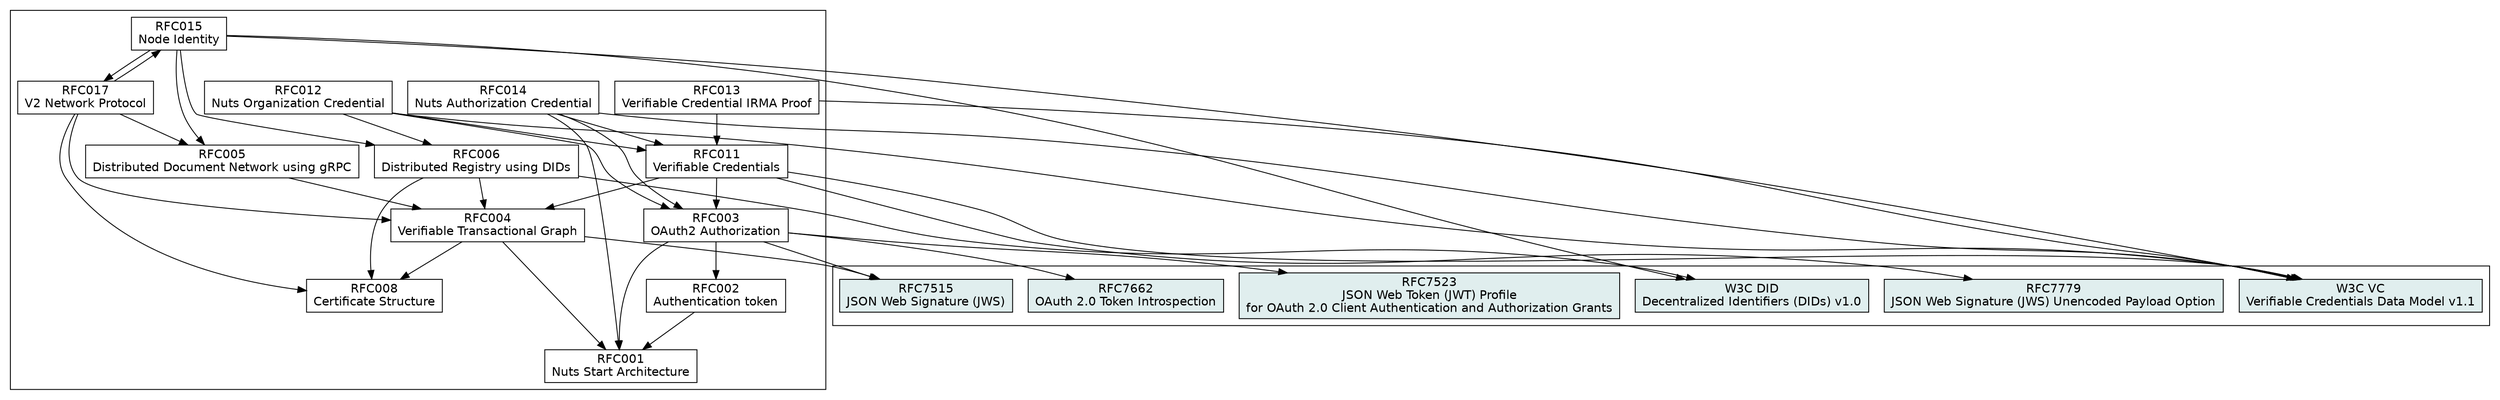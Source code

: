 digraph D {
    graph [fontname = "helvetica"];
    node [fontname = "helvetica",shape=box];
    edge [fontname = "helvetica"];
    root = RFC001;
    overlap = false;

    // Internal RFCs
    subgraph cluster_internal {
        RFC001 [label = "RFC001\nNuts Start Architecture",href = "rfc001-nuts-start-architecture"];
        RFC002 [label = "RFC002\nAuthentication token",href = "rfc002-authentication-token"];
        RFC003 [label = "RFC003\nOAuth2 Authorization",href = "rfc003-oauth2-authorization"];
        RFC004 [label = "RFC004\nVerifiable Transactional Graph",href = "rfc004-verifiable-transactional-graph"];
        RFC005 [label = "RFC005\nDistributed Document Network using gRPC",href = "rfc005-distributed-document-network-grpc"];
        RFC006 [label = "RFC006\nDistributed Registry using DIDs",href = "rfc006-distributed-registry"];
        RFC008 [label = "RFC008\nCertificate Structure",href = "rfc008-certificate-structure"];
        RFC011 [label = "RFC011\nVerifiable Credentials",href = "rfc011-verifiable-credential"];
        RFC012 [label = "RFC012\nNuts Organization Credential",href = "rfc012-nuts-organization-credential"];
        RFC013 [label = "RFC013\nVerifiable Credential IRMA Proof",href = "rfc013-vc-irma-proof"];
        RFC014 [label = "RFC014\nNuts Authorization Credential",href = "rfc014-authorization-credential"];
        RFC015 [label = "RFC015\nNode Identity",href = "rfc015-node-identity"];
        RFC017 [label = "RFC017\nV2 Network Protocol",href = "rfc017-distributed-network-grpc-v2"];
    }

    // External RFCs
    subgraph cluster_external {
        RFC7779_EXT [label = "RFC7779\nJSON Web Signature (JWS) Unencoded Payload Option", href = "https://datatracker.ietf.org/doc/html/rfc7797", fillcolor = azure2, style = filled]
        RFC7662_EXT [label = "RFC7662\nOAuth 2.0 Token Introspection", href = "https://tools.ietf.org/html/rfc7662", fillcolor = azure2, style = filled]
        RFC7523_EXT [label = "RFC7523\nJSON Web Token (JWT) Profile\nfor OAuth 2.0 Client Authentication and Authorization Grants", href = "https://tools.ietf.org/html/rfc7523", fillcolor = azure2, style = filled,]
        RFC7515_EXT [label = "RFC7515\nJSON Web Signature (JWS)", href = "https://tools.ietf.org/html/rfc7515", fillcolor = azure2, style = filled]
        DID_EXT [label = "W3C DID\nDecentralized Identifiers (DIDs) v1.0", href = "https://www.w3.org/TR/did-core/", fillcolor = azure2, style = filled]
        VC_EXT  [label = "W3C VC\nVerifiable Credentials Data Model v1.1", href = "https://www.w3.org/TR/vc-data-model/", fillcolor = azure2, style = filled]
    }

    RFC002 -> RFC001

    RFC003 -> RFC001
    RFC003 -> RFC002
    RFC003 -> RFC7662_EXT
    RFC003 -> RFC7523_EXT
    RFC003 -> RFC7515_EXT

    RFC004 -> RFC001
    RFC004 -> RFC7515_EXT
    RFC004 -> RFC008

    RFC005 -> RFC004

    RFC006 -> RFC004
    RFC006 -> RFC008
    RFC006 -> DID_EXT

    RFC011 -> RFC003
    RFC011 -> RFC004
    RFC011 -> RFC7779_EXT
    RFC011 -> VC_EXT

    RFC012 -> RFC003
    RFC012 -> RFC006
    RFC012 -> RFC011
    RFC012 -> VC_EXT

    RFC013 -> RFC011
    RFC013 -> VC_EXT

    RFC014 -> RFC001
    RFC014 -> RFC003
    RFC014 -> RFC011
    RFC014 -> VC_EXT

    RFC015 -> RFC005
    RFC015 -> RFC006
    RFC015 -> RFC017
    RFC015 -> DID_EXT
    RFC015 -> VC_EXT

    RFC017 -> RFC004
    RFC017 -> RFC005
    RFC017 -> RFC008
    RFC017 -> RFC015
}
